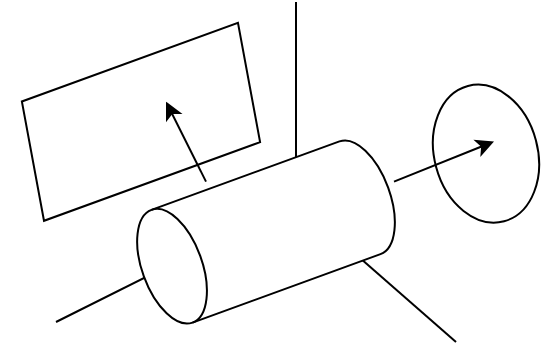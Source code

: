 <mxfile version="24.9.0">
  <diagram name="第 1 页" id="O8-LFK-seURk2C5WLlgk">
    <mxGraphModel dx="913" dy="588" grid="1" gridSize="10" guides="1" tooltips="1" connect="1" arrows="1" fold="1" page="1" pageScale="1" pageWidth="850" pageHeight="1100" math="0" shadow="0">
      <root>
        <mxCell id="0" />
        <mxCell id="1" parent="0" />
        <mxCell id="RZ6BmkIoWVPi_0JLIUEe-1" value="" style="endArrow=none;html=1;rounded=0;" edge="1" parent="1">
          <mxGeometry width="50" height="50" relative="1" as="geometry">
            <mxPoint x="440" y="330" as="sourcePoint" />
            <mxPoint x="440" y="230" as="targetPoint" />
          </mxGeometry>
        </mxCell>
        <mxCell id="RZ6BmkIoWVPi_0JLIUEe-2" value="" style="endArrow=none;html=1;rounded=0;" edge="1" parent="1">
          <mxGeometry width="50" height="50" relative="1" as="geometry">
            <mxPoint x="320" y="390" as="sourcePoint" />
            <mxPoint x="440" y="330" as="targetPoint" />
          </mxGeometry>
        </mxCell>
        <mxCell id="RZ6BmkIoWVPi_0JLIUEe-3" value="" style="endArrow=none;html=1;rounded=0;" edge="1" parent="1">
          <mxGeometry width="50" height="50" relative="1" as="geometry">
            <mxPoint x="440" y="330" as="sourcePoint" />
            <mxPoint x="520" y="400" as="targetPoint" />
          </mxGeometry>
        </mxCell>
        <mxCell id="RZ6BmkIoWVPi_0JLIUEe-8" value="" style="shape=cylinder3;whiteSpace=wrap;html=1;boundedLbl=1;backgroundOutline=1;size=15;rotation=-110;" vertex="1" parent="1">
          <mxGeometry x="395" y="280" width="60" height="130" as="geometry" />
        </mxCell>
        <mxCell id="RZ6BmkIoWVPi_0JLIUEe-10" value="" style="ellipse;whiteSpace=wrap;html=1;rotation=75;" vertex="1" parent="1">
          <mxGeometry x="500" y="280" width="70" height="51.65" as="geometry" />
        </mxCell>
        <mxCell id="RZ6BmkIoWVPi_0JLIUEe-11" value="" style="shape=parallelogram;perimeter=parallelogramPerimeter;whiteSpace=wrap;html=1;fixedSize=1;size=10;rotation=-20;" vertex="1" parent="1">
          <mxGeometry x="300" y="260" width="124.98" height="59.83" as="geometry" />
        </mxCell>
        <mxCell id="RZ6BmkIoWVPi_0JLIUEe-12" value="" style="endArrow=classic;html=1;rounded=0;" edge="1" parent="1">
          <mxGeometry width="50" height="50" relative="1" as="geometry">
            <mxPoint x="489" y="319.83" as="sourcePoint" />
            <mxPoint x="539" y="299.74" as="targetPoint" />
          </mxGeometry>
        </mxCell>
        <mxCell id="RZ6BmkIoWVPi_0JLIUEe-13" value="" style="endArrow=classic;html=1;rounded=0;" edge="1" parent="1">
          <mxGeometry width="50" height="50" relative="1" as="geometry">
            <mxPoint x="395" y="319.83" as="sourcePoint" />
            <mxPoint x="375" y="279.83" as="targetPoint" />
          </mxGeometry>
        </mxCell>
      </root>
    </mxGraphModel>
  </diagram>
</mxfile>
